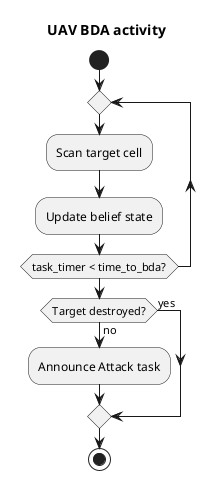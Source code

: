 @startuml

title UAV BDA activity

start

repeat
  :Scan target cell;
  :Update belief state;
repeat while (task_timer < time_to_bda?)

if (Target destroyed?) then (yes)
else (no)
  :Announce Attack task;
endif

stop

@enduml